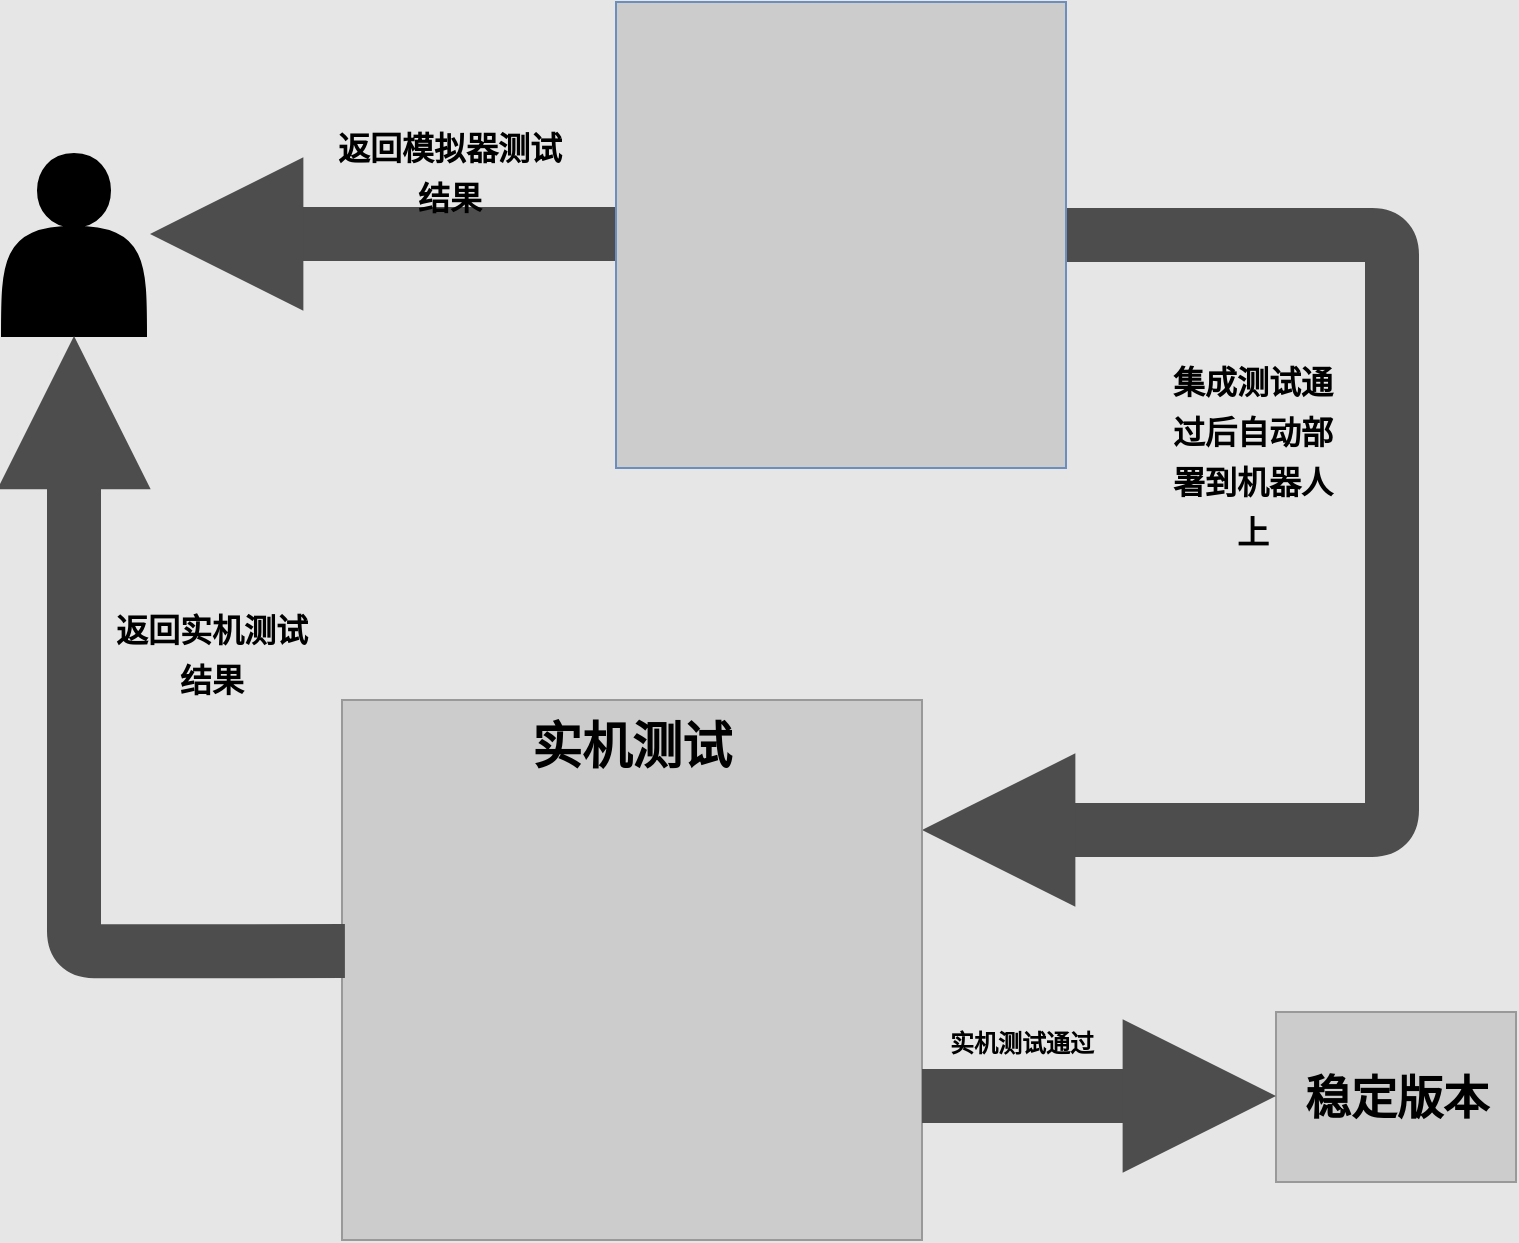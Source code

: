 <mxfile version="14.5.3" type="github">
  <diagram id="C5RBs43oDa-KdzZeNtuy" name="Page-1">
    <mxGraphModel dx="1789" dy="891" grid="0" gridSize="10" guides="1" tooltips="1" connect="1" arrows="1" fold="1" page="1" pageScale="1" pageWidth="827" pageHeight="1169" background="#E6E6E6" math="0" shadow="0">
      <root>
        <mxCell id="WIyWlLk6GJQsqaUBKTNV-0" />
        <mxCell id="WIyWlLk6GJQsqaUBKTNV-1" parent="WIyWlLk6GJQsqaUBKTNV-0" />
        <mxCell id="yCoFn1HLlYzGFG8CJQgo-0" value="" style="shape=actor;whiteSpace=wrap;html=1;fillColor=#000000;" parent="WIyWlLk6GJQsqaUBKTNV-1" vertex="1">
          <mxGeometry x="37" y="334" width="72" height="91" as="geometry" />
        </mxCell>
        <mxCell id="z847mLsnk4uZPP90Tr30-22" style="edgeStyle=orthogonalEdgeStyle;rounded=1;orthogonalLoop=1;jettySize=auto;html=1;endArrow=block;endFill=1;strokeColor=#4D4D4D;strokeWidth=27;" edge="1" parent="WIyWlLk6GJQsqaUBKTNV-1" source="yCoFn1HLlYzGFG8CJQgo-1" target="yCoFn1HLlYzGFG8CJQgo-10">
          <mxGeometry relative="1" as="geometry">
            <mxPoint x="694" y="356" as="targetPoint" />
            <Array as="points">
              <mxPoint x="732" y="374" />
              <mxPoint x="732" y="672" />
            </Array>
          </mxGeometry>
        </mxCell>
        <mxCell id="z847mLsnk4uZPP90Tr30-28" style="edgeStyle=orthogonalEdgeStyle;rounded=1;orthogonalLoop=1;jettySize=auto;html=1;endArrow=block;endFill=1;strokeColor=#4D4D4D;strokeWidth=27;" edge="1" parent="WIyWlLk6GJQsqaUBKTNV-1" source="yCoFn1HLlYzGFG8CJQgo-1">
          <mxGeometry relative="1" as="geometry">
            <mxPoint x="111" y="374" as="targetPoint" />
          </mxGeometry>
        </mxCell>
        <mxCell id="yCoFn1HLlYzGFG8CJQgo-10" value="&lt;b&gt;&lt;br&gt;&lt;/b&gt;" style="whiteSpace=wrap;html=1;strokeColor=#999999;fillColor=#CCCCCC;" parent="WIyWlLk6GJQsqaUBKTNV-1" vertex="1">
          <mxGeometry x="207" y="607" width="290" height="270" as="geometry" />
        </mxCell>
        <mxCell id="mNj7DoYh3Yw0xGTKnXcC-0" value="&lt;p style=&quot;line-height: 200%&quot;&gt;&lt;font style=&quot;font-size: 16px&quot;&gt;返回模拟器测试结果&lt;/font&gt;&lt;/p&gt;" style="text;html=1;strokeColor=none;fillColor=none;align=center;verticalAlign=middle;whiteSpace=wrap;rounded=0;fontStyle=1" parent="WIyWlLk6GJQsqaUBKTNV-1" vertex="1">
          <mxGeometry x="201" y="334" width="120" height="20" as="geometry" />
        </mxCell>
        <mxCell id="mNj7DoYh3Yw0xGTKnXcC-2" value="&lt;p style=&quot;line-height: 200%&quot;&gt;&lt;font style=&quot;font-size: 16px&quot;&gt;返回实机测试结果&lt;/font&gt;&lt;/p&gt;" style="text;html=1;strokeColor=none;fillColor=none;align=center;verticalAlign=middle;whiteSpace=wrap;rounded=0;fontStyle=1" parent="WIyWlLk6GJQsqaUBKTNV-1" vertex="1">
          <mxGeometry x="92" y="575" width="100" height="20" as="geometry" />
        </mxCell>
        <mxCell id="mNj7DoYh3Yw0xGTKnXcC-13" value="&lt;p style=&quot;line-height: 200%&quot;&gt;实机测试通过&lt;/p&gt;" style="text;html=1;strokeColor=none;fillColor=none;align=center;verticalAlign=middle;whiteSpace=wrap;rounded=0;fontStyle=1" parent="WIyWlLk6GJQsqaUBKTNV-1" vertex="1">
          <mxGeometry x="502" y="768" width="90" height="20" as="geometry" />
        </mxCell>
        <mxCell id="zhnEyoMv6DwNwn8XBxOK-1" value="&lt;b style=&quot;line-height: 200%&quot;&gt;&lt;font style=&quot;font-size: 25px&quot;&gt;实机测试&lt;/font&gt;&lt;/b&gt;" style="text;html=1;strokeColor=none;fillColor=none;align=center;verticalAlign=middle;whiteSpace=wrap;rounded=0;sketch=0;" parent="WIyWlLk6GJQsqaUBKTNV-1" vertex="1">
          <mxGeometry x="299" y="607" width="106" height="50" as="geometry" />
        </mxCell>
        <mxCell id="z847mLsnk4uZPP90Tr30-7" value="" style="rounded=0;whiteSpace=wrap;html=1;strokeColor=#999999;fillColor=#CCCCCC;" vertex="1" parent="WIyWlLk6GJQsqaUBKTNV-1">
          <mxGeometry x="674" y="763" width="120" height="85" as="geometry" />
        </mxCell>
        <mxCell id="z847mLsnk4uZPP90Tr30-18" value="" style="edgeStyle=segmentEdgeStyle;endArrow=block;html=1;strokeWidth=27;strokeColor=#4D4D4D;exitX=0.005;exitY=0.465;exitDx=0;exitDy=0;exitPerimeter=0;entryX=0.5;entryY=1;entryDx=0;entryDy=0;endFill=1;" edge="1" parent="WIyWlLk6GJQsqaUBKTNV-1" source="yCoFn1HLlYzGFG8CJQgo-10" target="yCoFn1HLlYzGFG8CJQgo-0">
          <mxGeometry width="50" height="50" relative="1" as="geometry">
            <mxPoint x="164" y="403" as="sourcePoint" />
            <mxPoint x="70" y="287" as="targetPoint" />
          </mxGeometry>
        </mxCell>
        <mxCell id="z847mLsnk4uZPP90Tr30-19" value="" style="edgeStyle=segmentEdgeStyle;endArrow=block;html=1;strokeWidth=27;strokeColor=#4D4D4D;endFill=1;" edge="1" parent="WIyWlLk6GJQsqaUBKTNV-1" target="z847mLsnk4uZPP90Tr30-7">
          <mxGeometry width="50" height="50" relative="1" as="geometry">
            <mxPoint x="497" y="805" as="sourcePoint" />
            <mxPoint x="627" y="805" as="targetPoint" />
            <Array as="points" />
          </mxGeometry>
        </mxCell>
        <mxCell id="z847mLsnk4uZPP90Tr30-30" value="&lt;b style=&quot;line-height: 200%&quot;&gt;&lt;font style=&quot;font-size: 16px&quot;&gt;集成测试通过后自动部署到机器人上&lt;/font&gt;&lt;/b&gt;" style="text;html=1;strokeColor=none;fillColor=none;align=center;verticalAlign=middle;whiteSpace=wrap;rounded=0;" vertex="1" parent="WIyWlLk6GJQsqaUBKTNV-1">
          <mxGeometry x="614" y="476" width="97" height="20" as="geometry" />
        </mxCell>
        <mxCell id="yCoFn1HLlYzGFG8CJQgo-1" value="" style="whiteSpace=wrap;html=1;strokeColor=#6c8ebf;fillColor=#CCCCCC;" parent="WIyWlLk6GJQsqaUBKTNV-1" vertex="1">
          <mxGeometry x="344" y="258" width="225" height="233" as="geometry" />
        </mxCell>
        <mxCell id="z847mLsnk4uZPP90Tr30-33" value="&lt;b&gt;&lt;font style=&quot;font-size: 23px ; background-color: rgb(204 , 204 , 204) ; line-height: 100%&quot;&gt;稳定版本&lt;/font&gt;&lt;/b&gt;" style="text;html=1;strokeColor=none;fillColor=none;align=center;verticalAlign=middle;whiteSpace=wrap;rounded=0;labelBackgroundColor=#E6E6E6;" vertex="1" parent="WIyWlLk6GJQsqaUBKTNV-1">
          <mxGeometry x="684.5" y="782" width="99" height="47" as="geometry" />
        </mxCell>
      </root>
    </mxGraphModel>
  </diagram>
</mxfile>
